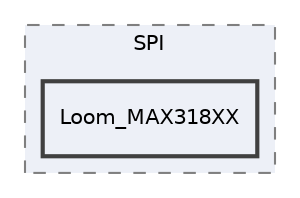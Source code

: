 digraph "src/Sensors/SPI/Loom_MAX318XX"
{
 // LATEX_PDF_SIZE
  edge [fontname="Helvetica",fontsize="10",labelfontname="Helvetica",labelfontsize="10"];
  node [fontname="Helvetica",fontsize="10",shape=record];
  compound=true
  subgraph clusterdir_510aef1acf63521dcdd1684edb86e21c {
    graph [ bgcolor="#edf0f7", pencolor="grey50", style="filled,dashed,", label="SPI", fontname="Helvetica", fontsize="10", URL="dir_510aef1acf63521dcdd1684edb86e21c.html"]
  dir_3def98972884f1126c3214dee70a3d8f [shape=box, label="Loom_MAX318XX", style="filled,bold,", fillcolor="#edf0f7", color="grey25", URL="dir_3def98972884f1126c3214dee70a3d8f.html"];
  }
}
